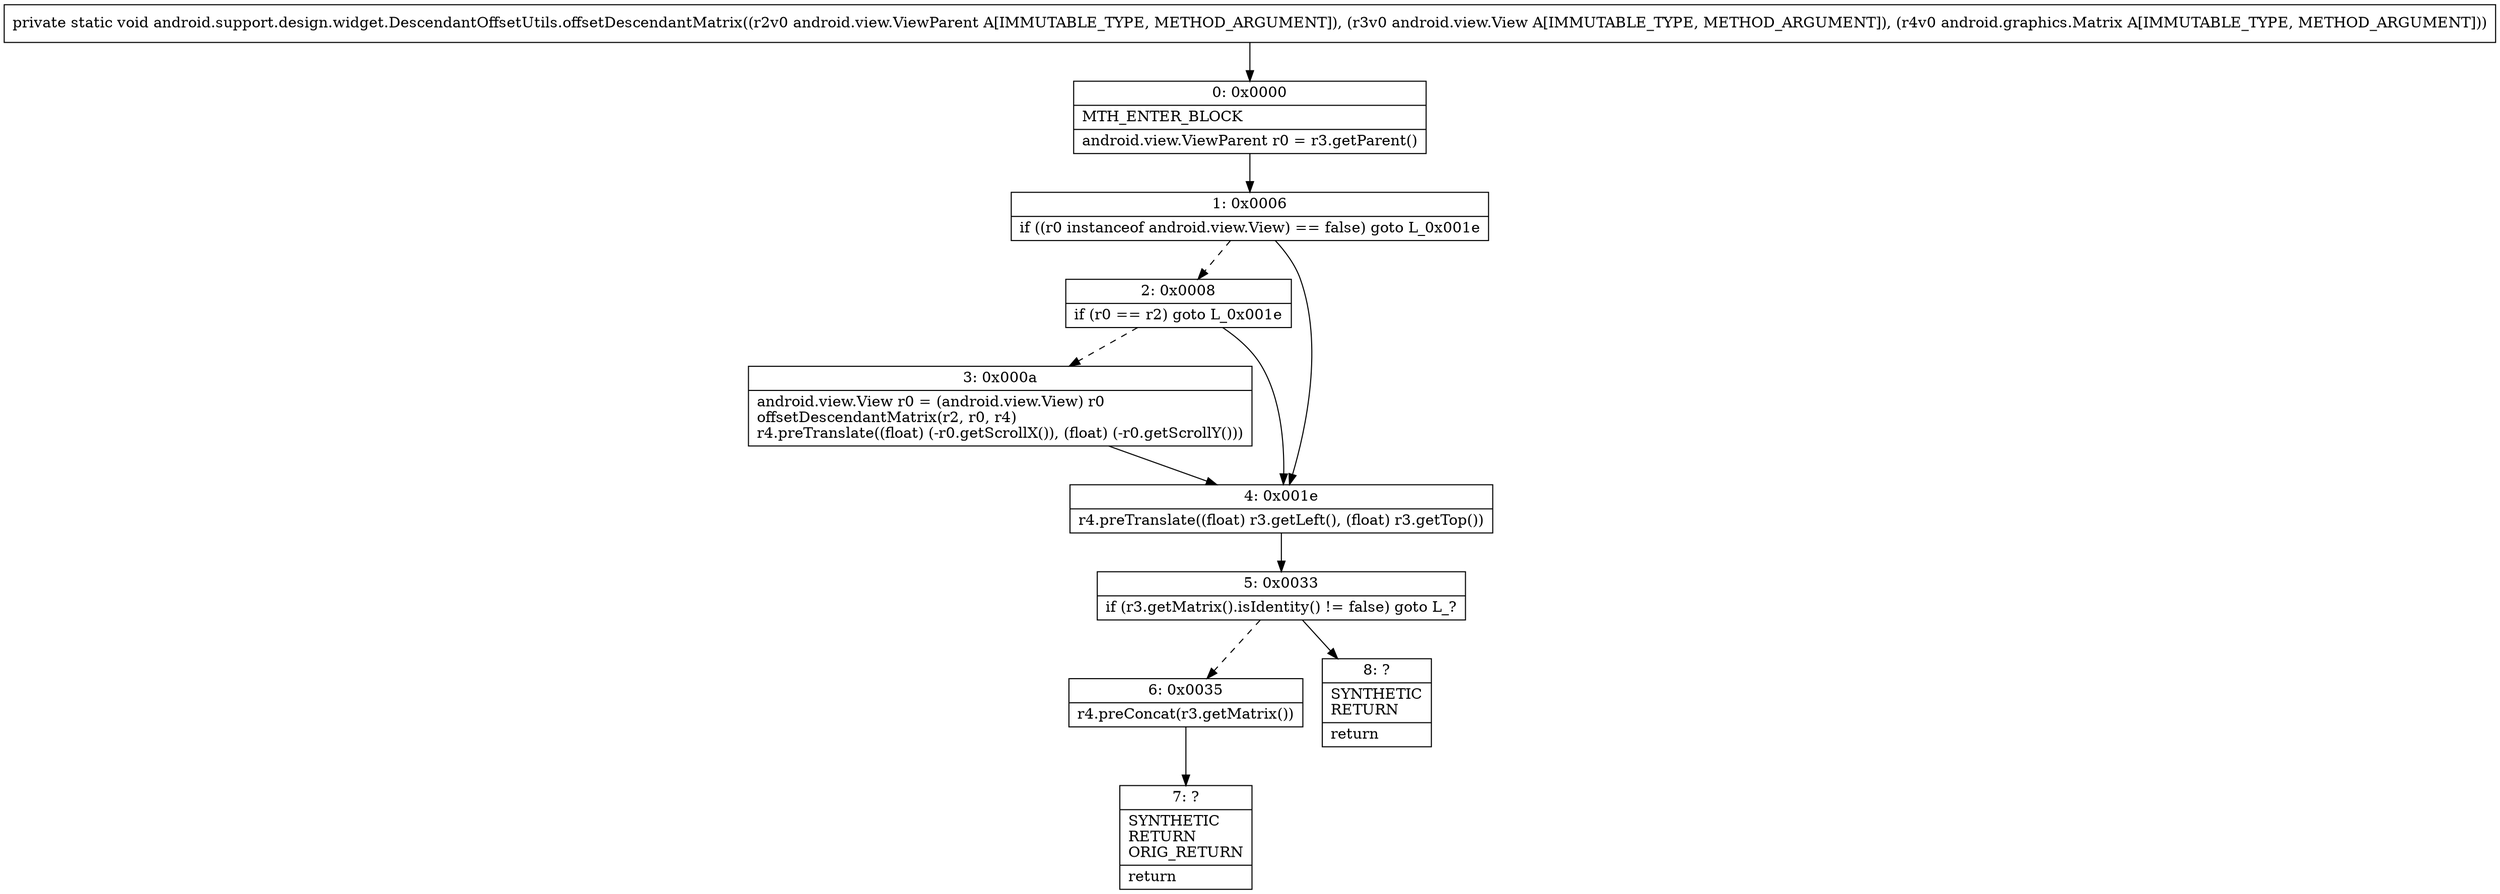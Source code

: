 digraph "CFG forandroid.support.design.widget.DescendantOffsetUtils.offsetDescendantMatrix(Landroid\/view\/ViewParent;Landroid\/view\/View;Landroid\/graphics\/Matrix;)V" {
Node_0 [shape=record,label="{0\:\ 0x0000|MTH_ENTER_BLOCK\l|android.view.ViewParent r0 = r3.getParent()\l}"];
Node_1 [shape=record,label="{1\:\ 0x0006|if ((r0 instanceof android.view.View) == false) goto L_0x001e\l}"];
Node_2 [shape=record,label="{2\:\ 0x0008|if (r0 == r2) goto L_0x001e\l}"];
Node_3 [shape=record,label="{3\:\ 0x000a|android.view.View r0 = (android.view.View) r0\loffsetDescendantMatrix(r2, r0, r4)\lr4.preTranslate((float) (\-r0.getScrollX()), (float) (\-r0.getScrollY()))\l}"];
Node_4 [shape=record,label="{4\:\ 0x001e|r4.preTranslate((float) r3.getLeft(), (float) r3.getTop())\l}"];
Node_5 [shape=record,label="{5\:\ 0x0033|if (r3.getMatrix().isIdentity() != false) goto L_?\l}"];
Node_6 [shape=record,label="{6\:\ 0x0035|r4.preConcat(r3.getMatrix())\l}"];
Node_7 [shape=record,label="{7\:\ ?|SYNTHETIC\lRETURN\lORIG_RETURN\l|return\l}"];
Node_8 [shape=record,label="{8\:\ ?|SYNTHETIC\lRETURN\l|return\l}"];
MethodNode[shape=record,label="{private static void android.support.design.widget.DescendantOffsetUtils.offsetDescendantMatrix((r2v0 android.view.ViewParent A[IMMUTABLE_TYPE, METHOD_ARGUMENT]), (r3v0 android.view.View A[IMMUTABLE_TYPE, METHOD_ARGUMENT]), (r4v0 android.graphics.Matrix A[IMMUTABLE_TYPE, METHOD_ARGUMENT])) }"];
MethodNode -> Node_0;
Node_0 -> Node_1;
Node_1 -> Node_2[style=dashed];
Node_1 -> Node_4;
Node_2 -> Node_3[style=dashed];
Node_2 -> Node_4;
Node_3 -> Node_4;
Node_4 -> Node_5;
Node_5 -> Node_6[style=dashed];
Node_5 -> Node_8;
Node_6 -> Node_7;
}

